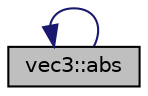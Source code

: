 digraph "vec3::abs"
{
  edge [fontname="Helvetica",fontsize="10",labelfontname="Helvetica",labelfontsize="10"];
  node [fontname="Helvetica",fontsize="10",shape=record];
  rankdir="LR";
  Node13 [label="vec3::abs",height=0.2,width=0.4,color="black", fillcolor="grey75", style="filled", fontcolor="black"];
  Node13 -> Node13 [dir="back",color="midnightblue",fontsize="10",style="solid",fontname="Helvetica"];
}
